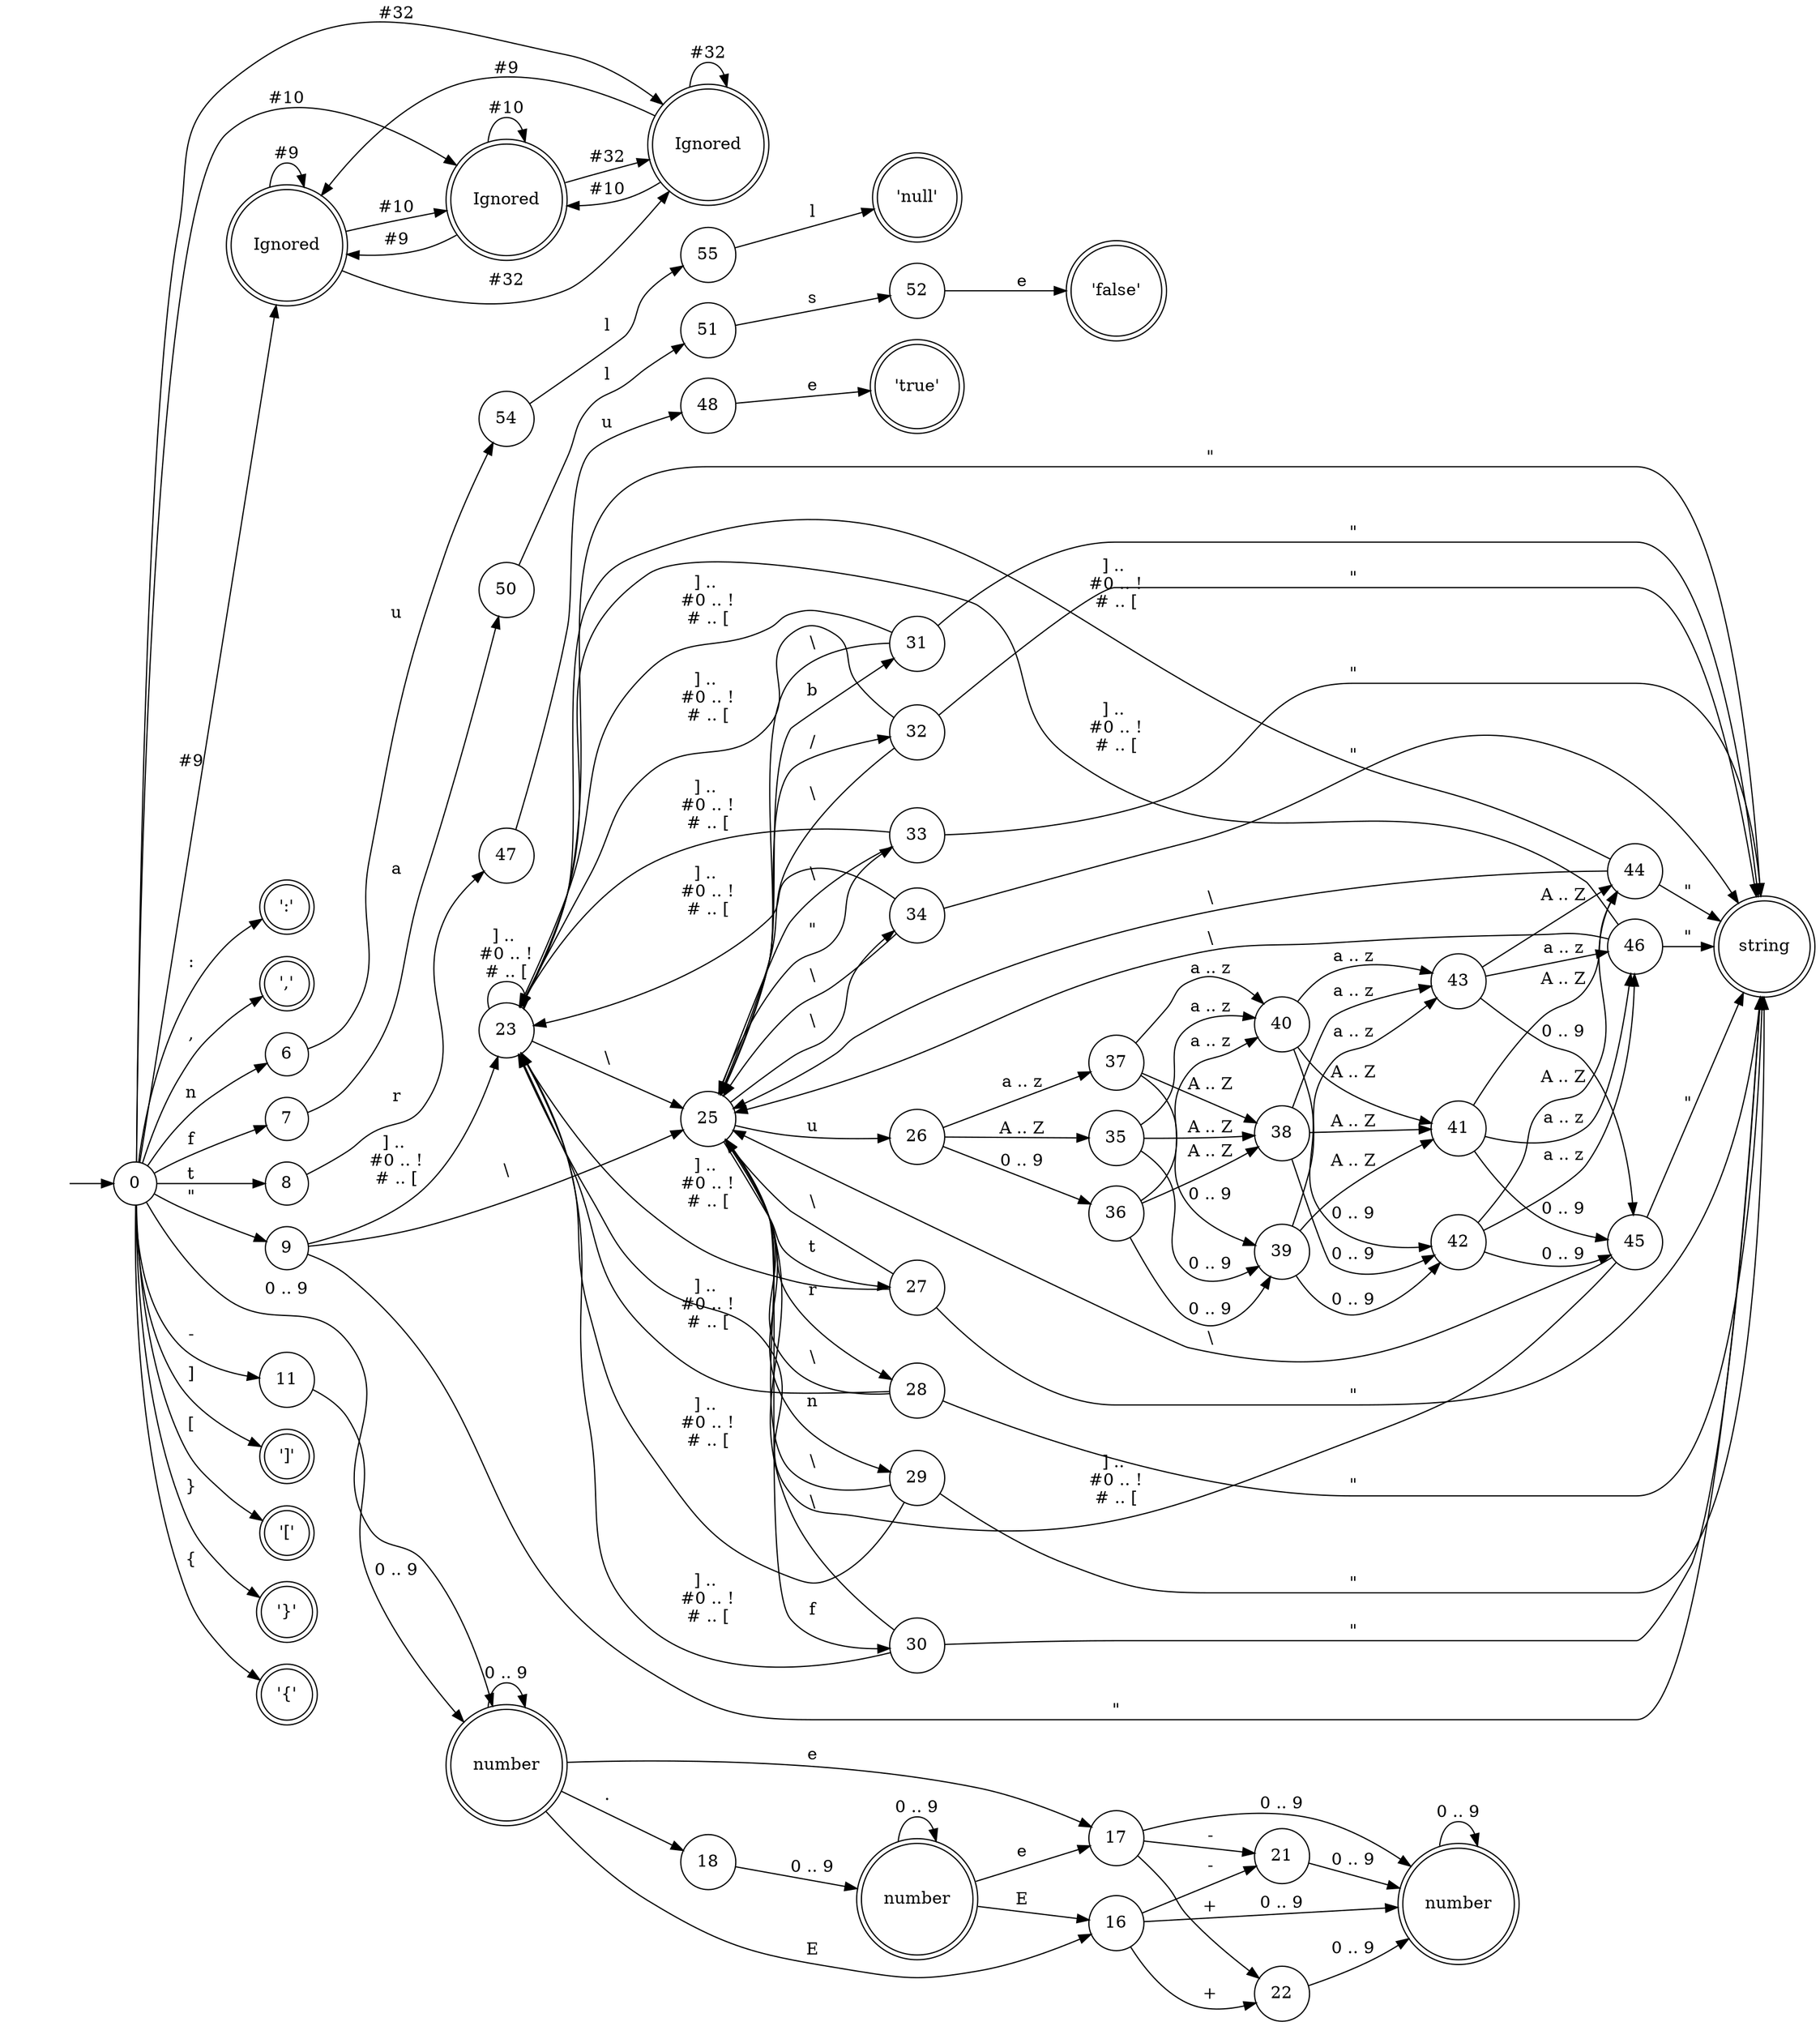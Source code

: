 digraph g {
rankdir=LR;s0[shape=circle,label="0"];
s0->s1 [label="#9"];
s0->s2 [label="#10"];
s0->s3 [label="#32"];
s0->s4 [label=":"];
s0->s5 [label=","];
s0->s6 [label="n"];
s0->s7 [label="f"];
s0->s8 [label="t"];
s0->s9 [label="\""];
s0->s10 [label="0 .. 9"];
s0->s11 [label="-"];
s0->s12 [label="]"];
s0->s13 [label="["];
s0->s14 [label="}"];
s0->s15 [label="{"];
s1[shape=circle,shape=doublecircle,label="Ignored\n"];
s1->s1 [label="#9"];
s1->s2 [label="#10"];
s1->s3 [label="#32"];
s2[shape=circle,shape=doublecircle,label="Ignored\n"];
s2->s1 [label="#9"];
s2->s2 [label="#10"];
s2->s3 [label="#32"];
s3[shape=circle,shape=doublecircle,label="Ignored\n"];
s3->s1 [label="#9"];
s3->s2 [label="#10"];
s3->s3 [label="#32"];
s4[shape=circle,shape=doublecircle,label="\':\'\n"];
s5[shape=circle,shape=doublecircle,label="\',\'\n"];
s6[shape=circle,label="6"];
s6->s54 [label="u"];
s7[shape=circle,label="7"];
s7->s50 [label="a"];
s8[shape=circle,label="8"];
s8->s47 [label="r"];
s9[shape=circle,label="9"];
s9->s23 [label="] .. \n#0 .. !\n# .. ["];
s9->s24 [label="\""];
s9->s25 [label="\\"];
s10[shape=circle,shape=doublecircle,label="number\n"];
s10->s10 [label="0 .. 9"];
s10->s16 [label="E"];
s10->s17 [label="e"];
s10->s18 [label="."];
s11[shape=circle,label="11"];
s11->s10 [label="0 .. 9"];
s12[shape=circle,shape=doublecircle,label="\']\'\n"];
s13[shape=circle,shape=doublecircle,label="\'[\'\n"];
s14[shape=circle,shape=doublecircle,label="\'\}\'\n"];
s15[shape=circle,shape=doublecircle,label="\'\{\'\n"];
s16[shape=circle,label="16"];
s16->s20 [label="0 .. 9"];
s16->s21 [label="-"];
s16->s22 [label="+"];
s17[shape=circle,label="17"];
s17->s20 [label="0 .. 9"];
s17->s21 [label="-"];
s17->s22 [label="+"];
s18[shape=circle,label="18"];
s18->s19 [label="0 .. 9"];
s19[shape=circle,shape=doublecircle,label="number\n"];
s19->s19 [label="0 .. 9"];
s19->s16 [label="E"];
s19->s17 [label="e"];
s20[shape=circle,shape=doublecircle,label="number\n"];
s20->s20 [label="0 .. 9"];
s21[shape=circle,label="21"];
s21->s20 [label="0 .. 9"];
s22[shape=circle,label="22"];
s22->s20 [label="0 .. 9"];
s23[shape=circle,label="23"];
s23->s24 [label="\""];
s23->s23 [label="] .. \n#0 .. !\n# .. ["];
s23->s25 [label="\\"];
s24[shape=circle,shape=doublecircle,label="string\n"];
s25[shape=circle,label="25"];
s25->s26 [label="u"];
s25->s27 [label="t"];
s25->s28 [label="r"];
s25->s29 [label="n"];
s25->s30 [label="f"];
s25->s31 [label="b"];
s25->s32 [label="/"];
s25->s33 [label="\""];
s25->s34 [label="\\"];
s26[shape=circle,label="26"];
s26->s35 [label="A .. Z"];
s26->s36 [label="0 .. 9"];
s26->s37 [label="a .. z"];
s27[shape=circle,label="27"];
s27->s24 [label="\""];
s27->s23 [label="] .. \n#0 .. !\n# .. ["];
s27->s25 [label="\\"];
s28[shape=circle,label="28"];
s28->s24 [label="\""];
s28->s23 [label="] .. \n#0 .. !\n# .. ["];
s28->s25 [label="\\"];
s29[shape=circle,label="29"];
s29->s24 [label="\""];
s29->s23 [label="] .. \n#0 .. !\n# .. ["];
s29->s25 [label="\\"];
s30[shape=circle,label="30"];
s30->s24 [label="\""];
s30->s23 [label="] .. \n#0 .. !\n# .. ["];
s30->s25 [label="\\"];
s31[shape=circle,label="31"];
s31->s24 [label="\""];
s31->s23 [label="] .. \n#0 .. !\n# .. ["];
s31->s25 [label="\\"];
s32[shape=circle,label="32"];
s32->s24 [label="\""];
s32->s23 [label="] .. \n#0 .. !\n# .. ["];
s32->s25 [label="\\"];
s33[shape=circle,label="33"];
s33->s24 [label="\""];
s33->s23 [label="] .. \n#0 .. !\n# .. ["];
s33->s25 [label="\\"];
s34[shape=circle,label="34"];
s34->s24 [label="\""];
s34->s23 [label="] .. \n#0 .. !\n# .. ["];
s34->s25 [label="\\"];
s35[shape=circle,label="35"];
s35->s38 [label="A .. Z"];
s35->s39 [label="0 .. 9"];
s35->s40 [label="a .. z"];
s36[shape=circle,label="36"];
s36->s38 [label="A .. Z"];
s36->s39 [label="0 .. 9"];
s36->s40 [label="a .. z"];
s37[shape=circle,label="37"];
s37->s38 [label="A .. Z"];
s37->s39 [label="0 .. 9"];
s37->s40 [label="a .. z"];
s38[shape=circle,label="38"];
s38->s41 [label="A .. Z"];
s38->s42 [label="0 .. 9"];
s38->s43 [label="a .. z"];
s39[shape=circle,label="39"];
s39->s41 [label="A .. Z"];
s39->s42 [label="0 .. 9"];
s39->s43 [label="a .. z"];
s40[shape=circle,label="40"];
s40->s41 [label="A .. Z"];
s40->s42 [label="0 .. 9"];
s40->s43 [label="a .. z"];
s41[shape=circle,label="41"];
s41->s44 [label="A .. Z"];
s41->s45 [label="0 .. 9"];
s41->s46 [label="a .. z"];
s42[shape=circle,label="42"];
s42->s44 [label="A .. Z"];
s42->s45 [label="0 .. 9"];
s42->s46 [label="a .. z"];
s43[shape=circle,label="43"];
s43->s44 [label="A .. Z"];
s43->s45 [label="0 .. 9"];
s43->s46 [label="a .. z"];
s44[shape=circle,label="44"];
s44->s24 [label="\""];
s44->s23 [label="] .. \n#0 .. !\n# .. ["];
s44->s25 [label="\\"];
s45[shape=circle,label="45"];
s45->s24 [label="\""];
s45->s23 [label="] .. \n#0 .. !\n# .. ["];
s45->s25 [label="\\"];
s46[shape=circle,label="46"];
s46->s24 [label="\""];
s46->s23 [label="] .. \n#0 .. !\n# .. ["];
s46->s25 [label="\\"];
s47[shape=circle,label="47"];
s47->s48 [label="u"];
s48[shape=circle,label="48"];
s48->s49 [label="e"];
s49[shape=circle,shape=doublecircle,label="\'true\'\n"];
s50[shape=circle,label="50"];
s50->s51 [label="l"];
s51[shape=circle,label="51"];
s51->s52 [label="s"];
s52[shape=circle,label="52"];
s52->s53 [label="e"];
s53[shape=circle,shape=doublecircle,label="\'false\'\n"];
s54[shape=circle,label="54"];
s54->s55 [label="l"];
s55[shape=circle,label="55"];
s55->s56 [label="l"];
s56[shape=circle,shape=doublecircle,label="\'null\'\n"];
empty->s0; empty[label="",shape=none];
}
